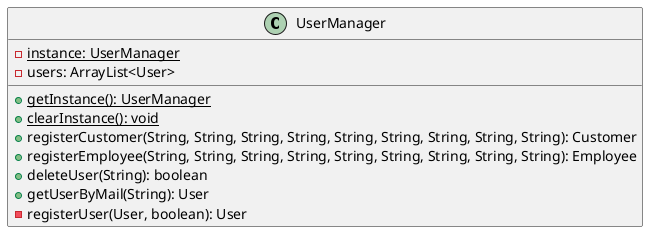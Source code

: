 @startuml
class UserManager {
    {static} -instance: UserManager
    -users: ArrayList<User>
    {static} +getInstance(): UserManager
    {static} +clearInstance(): void
    +registerCustomer(String, String, String, String, String, String, String, String, String): Customer 
    +registerEmployee(String, String, String, String, String, String, String, String, String): Employee
    +deleteUser(String): boolean
    +getUserByMail(String): User
    -registerUser(User, boolean): User
}
@enduml